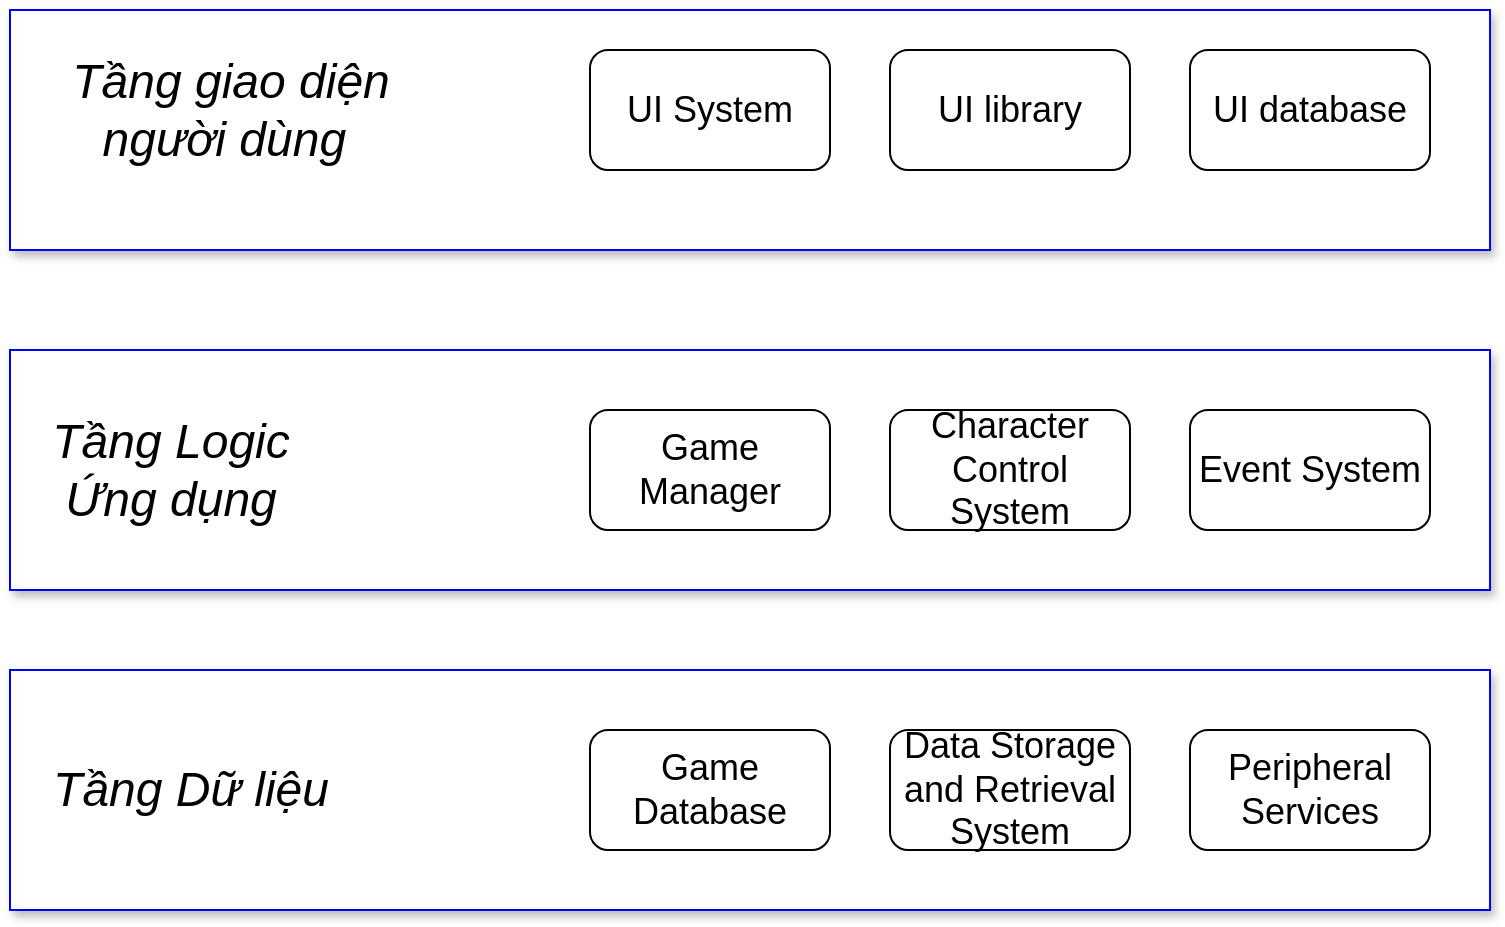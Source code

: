 <mxfile version="22.1.11" type="github">
  <diagram name="Page-1" id="M5_T4uJHqdM-ENcfAEu-">
    <mxGraphModel dx="1515" dy="658" grid="1" gridSize="10" guides="1" tooltips="1" connect="1" arrows="1" fold="1" page="1" pageScale="1" pageWidth="850" pageHeight="1100" math="0" shadow="0">
      <root>
        <mxCell id="0" />
        <mxCell id="1" parent="0" />
        <mxCell id="pD_lM-_f9sU76VxPLS6B-2" value="" style="rounded=0;whiteSpace=wrap;html=1;strokeColor=#0000FF;shadow=1;" vertex="1" parent="1">
          <mxGeometry x="160" y="40" width="740" height="120" as="geometry" />
        </mxCell>
        <mxCell id="pD_lM-_f9sU76VxPLS6B-3" value="&lt;span style=&quot;font-size: 24px;&quot;&gt;&lt;i&gt;Tầng giao diện &lt;br&gt;người dùng&amp;nbsp;&lt;/i&gt;&lt;/span&gt;" style="text;html=1;align=center;verticalAlign=middle;resizable=0;points=[];autosize=1;strokeColor=none;fillColor=none;" vertex="1" parent="1">
          <mxGeometry x="180" y="55" width="180" height="70" as="geometry" />
        </mxCell>
        <mxCell id="pD_lM-_f9sU76VxPLS6B-4" value="&lt;font style=&quot;font-size: 18px;&quot;&gt;UI System&lt;/font&gt;" style="rounded=1;whiteSpace=wrap;html=1;" vertex="1" parent="1">
          <mxGeometry x="450" y="60" width="120" height="60" as="geometry" />
        </mxCell>
        <mxCell id="pD_lM-_f9sU76VxPLS6B-5" value="&lt;font style=&quot;font-size: 18px;&quot;&gt;UI library&lt;/font&gt;" style="rounded=1;whiteSpace=wrap;html=1;" vertex="1" parent="1">
          <mxGeometry x="600" y="60" width="120" height="60" as="geometry" />
        </mxCell>
        <mxCell id="pD_lM-_f9sU76VxPLS6B-6" value="&lt;font style=&quot;font-size: 18px;&quot;&gt;UI database&lt;/font&gt;" style="rounded=1;whiteSpace=wrap;html=1;" vertex="1" parent="1">
          <mxGeometry x="750" y="60" width="120" height="60" as="geometry" />
        </mxCell>
        <mxCell id="pD_lM-_f9sU76VxPLS6B-7" value="" style="rounded=0;whiteSpace=wrap;html=1;strokeColor=#0000FF;shadow=1;" vertex="1" parent="1">
          <mxGeometry x="160" y="210" width="740" height="120" as="geometry" />
        </mxCell>
        <mxCell id="pD_lM-_f9sU76VxPLS6B-9" value="&lt;font style=&quot;font-size: 24px;&quot;&gt;&lt;i&gt;Tầng Logic &lt;br&gt;Ứng dụng&lt;/i&gt;&lt;/font&gt;" style="text;html=1;align=center;verticalAlign=middle;resizable=0;points=[];autosize=1;strokeColor=none;fillColor=none;" vertex="1" parent="1">
          <mxGeometry x="170" y="235" width="140" height="70" as="geometry" />
        </mxCell>
        <mxCell id="pD_lM-_f9sU76VxPLS6B-10" value="&lt;font style=&quot;font-size: 18px;&quot;&gt;Game Manager&lt;/font&gt;" style="rounded=1;whiteSpace=wrap;html=1;" vertex="1" parent="1">
          <mxGeometry x="450" y="240" width="120" height="60" as="geometry" />
        </mxCell>
        <mxCell id="pD_lM-_f9sU76VxPLS6B-11" value="&lt;font style=&quot;font-size: 18px;&quot;&gt;Character Control System&lt;/font&gt;" style="rounded=1;whiteSpace=wrap;html=1;" vertex="1" parent="1">
          <mxGeometry x="600" y="240" width="120" height="60" as="geometry" />
        </mxCell>
        <mxCell id="pD_lM-_f9sU76VxPLS6B-12" value="&lt;font style=&quot;font-size: 18px;&quot;&gt;Event System&lt;/font&gt;" style="rounded=1;whiteSpace=wrap;html=1;" vertex="1" parent="1">
          <mxGeometry x="750" y="240" width="120" height="60" as="geometry" />
        </mxCell>
        <mxCell id="pD_lM-_f9sU76VxPLS6B-14" value="" style="rounded=0;whiteSpace=wrap;html=1;strokeColor=#0000FF;shadow=1;" vertex="1" parent="1">
          <mxGeometry x="160" y="370" width="740" height="120" as="geometry" />
        </mxCell>
        <mxCell id="pD_lM-_f9sU76VxPLS6B-15" value="&lt;font style=&quot;font-size: 24px;&quot;&gt;&lt;i&gt;Tầng Dữ liệu&lt;/i&gt;&lt;/font&gt;" style="text;html=1;align=center;verticalAlign=middle;resizable=0;points=[];autosize=1;strokeColor=none;fillColor=none;" vertex="1" parent="1">
          <mxGeometry x="170" y="410" width="160" height="40" as="geometry" />
        </mxCell>
        <mxCell id="pD_lM-_f9sU76VxPLS6B-16" value="&lt;font style=&quot;font-size: 18px;&quot;&gt;Game Database&lt;/font&gt;" style="rounded=1;whiteSpace=wrap;html=1;" vertex="1" parent="1">
          <mxGeometry x="450" y="400" width="120" height="60" as="geometry" />
        </mxCell>
        <mxCell id="pD_lM-_f9sU76VxPLS6B-17" value="&lt;font style=&quot;font-size: 18px;&quot;&gt;Data Storage and Retrieval System&lt;/font&gt;" style="rounded=1;whiteSpace=wrap;html=1;" vertex="1" parent="1">
          <mxGeometry x="600" y="400" width="120" height="60" as="geometry" />
        </mxCell>
        <mxCell id="pD_lM-_f9sU76VxPLS6B-18" value="&lt;font style=&quot;font-size: 18px;&quot;&gt;Peripheral Services&lt;/font&gt;" style="rounded=1;whiteSpace=wrap;html=1;" vertex="1" parent="1">
          <mxGeometry x="750" y="400" width="120" height="60" as="geometry" />
        </mxCell>
      </root>
    </mxGraphModel>
  </diagram>
</mxfile>
